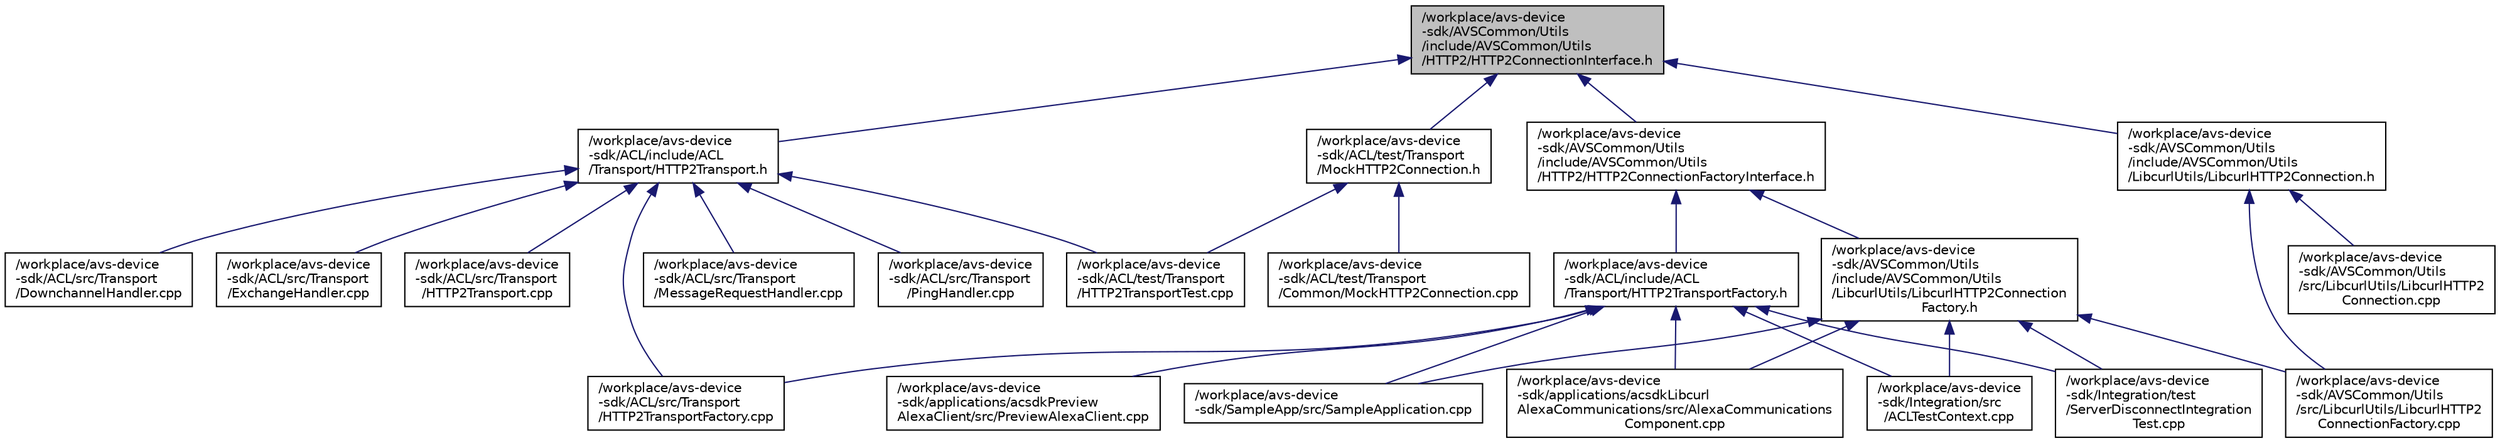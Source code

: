 digraph "/workplace/avs-device-sdk/AVSCommon/Utils/include/AVSCommon/Utils/HTTP2/HTTP2ConnectionInterface.h"
{
  edge [fontname="Helvetica",fontsize="10",labelfontname="Helvetica",labelfontsize="10"];
  node [fontname="Helvetica",fontsize="10",shape=record];
  Node20 [label="/workplace/avs-device\l-sdk/AVSCommon/Utils\l/include/AVSCommon/Utils\l/HTTP2/HTTP2ConnectionInterface.h",height=0.2,width=0.4,color="black", fillcolor="grey75", style="filled", fontcolor="black"];
  Node20 -> Node21 [dir="back",color="midnightblue",fontsize="10",style="solid",fontname="Helvetica"];
  Node21 [label="/workplace/avs-device\l-sdk/ACL/include/ACL\l/Transport/HTTP2Transport.h",height=0.2,width=0.4,color="black", fillcolor="white", style="filled",URL="$_h_t_t_p2_transport_8h.html"];
  Node21 -> Node22 [dir="back",color="midnightblue",fontsize="10",style="solid",fontname="Helvetica"];
  Node22 [label="/workplace/avs-device\l-sdk/ACL/src/Transport\l/DownchannelHandler.cpp",height=0.2,width=0.4,color="black", fillcolor="white", style="filled",URL="$_downchannel_handler_8cpp.html"];
  Node21 -> Node23 [dir="back",color="midnightblue",fontsize="10",style="solid",fontname="Helvetica"];
  Node23 [label="/workplace/avs-device\l-sdk/ACL/src/Transport\l/ExchangeHandler.cpp",height=0.2,width=0.4,color="black", fillcolor="white", style="filled",URL="$_exchange_handler_8cpp.html"];
  Node21 -> Node24 [dir="back",color="midnightblue",fontsize="10",style="solid",fontname="Helvetica"];
  Node24 [label="/workplace/avs-device\l-sdk/ACL/src/Transport\l/HTTP2Transport.cpp",height=0.2,width=0.4,color="black", fillcolor="white", style="filled",URL="$_h_t_t_p2_transport_8cpp.html"];
  Node21 -> Node25 [dir="back",color="midnightblue",fontsize="10",style="solid",fontname="Helvetica"];
  Node25 [label="/workplace/avs-device\l-sdk/ACL/src/Transport\l/HTTP2TransportFactory.cpp",height=0.2,width=0.4,color="black", fillcolor="white", style="filled",URL="$_h_t_t_p2_transport_factory_8cpp.html"];
  Node21 -> Node26 [dir="back",color="midnightblue",fontsize="10",style="solid",fontname="Helvetica"];
  Node26 [label="/workplace/avs-device\l-sdk/ACL/src/Transport\l/MessageRequestHandler.cpp",height=0.2,width=0.4,color="black", fillcolor="white", style="filled",URL="$_message_request_handler_8cpp.html"];
  Node21 -> Node27 [dir="back",color="midnightblue",fontsize="10",style="solid",fontname="Helvetica"];
  Node27 [label="/workplace/avs-device\l-sdk/ACL/src/Transport\l/PingHandler.cpp",height=0.2,width=0.4,color="black", fillcolor="white", style="filled",URL="$_ping_handler_8cpp.html"];
  Node21 -> Node28 [dir="back",color="midnightblue",fontsize="10",style="solid",fontname="Helvetica"];
  Node28 [label="/workplace/avs-device\l-sdk/ACL/test/Transport\l/HTTP2TransportTest.cpp",height=0.2,width=0.4,color="black", fillcolor="white", style="filled",URL="$_h_t_t_p2_transport_test_8cpp.html"];
  Node20 -> Node29 [dir="back",color="midnightblue",fontsize="10",style="solid",fontname="Helvetica"];
  Node29 [label="/workplace/avs-device\l-sdk/ACL/test/Transport\l/MockHTTP2Connection.h",height=0.2,width=0.4,color="black", fillcolor="white", style="filled",URL="$_mock_h_t_t_p2_connection_8h.html"];
  Node29 -> Node30 [dir="back",color="midnightblue",fontsize="10",style="solid",fontname="Helvetica"];
  Node30 [label="/workplace/avs-device\l-sdk/ACL/test/Transport\l/Common/MockHTTP2Connection.cpp",height=0.2,width=0.4,color="black", fillcolor="white", style="filled",URL="$_mock_h_t_t_p2_connection_8cpp.html"];
  Node29 -> Node28 [dir="back",color="midnightblue",fontsize="10",style="solid",fontname="Helvetica"];
  Node20 -> Node31 [dir="back",color="midnightblue",fontsize="10",style="solid",fontname="Helvetica"];
  Node31 [label="/workplace/avs-device\l-sdk/AVSCommon/Utils\l/include/AVSCommon/Utils\l/HTTP2/HTTP2ConnectionFactoryInterface.h",height=0.2,width=0.4,color="black", fillcolor="white", style="filled",URL="$_h_t_t_p2_connection_factory_interface_8h.html"];
  Node31 -> Node32 [dir="back",color="midnightblue",fontsize="10",style="solid",fontname="Helvetica"];
  Node32 [label="/workplace/avs-device\l-sdk/ACL/include/ACL\l/Transport/HTTP2TransportFactory.h",height=0.2,width=0.4,color="black", fillcolor="white", style="filled",URL="$_h_t_t_p2_transport_factory_8h.html"];
  Node32 -> Node25 [dir="back",color="midnightblue",fontsize="10",style="solid",fontname="Helvetica"];
  Node32 -> Node33 [dir="back",color="midnightblue",fontsize="10",style="solid",fontname="Helvetica"];
  Node33 [label="/workplace/avs-device\l-sdk/applications/acsdkLibcurl\lAlexaCommunications/src/AlexaCommunications\lComponent.cpp",height=0.2,width=0.4,color="black", fillcolor="white", style="filled",URL="$_alexa_communications_component_8cpp.html"];
  Node32 -> Node34 [dir="back",color="midnightblue",fontsize="10",style="solid",fontname="Helvetica"];
  Node34 [label="/workplace/avs-device\l-sdk/applications/acsdkPreview\lAlexaClient/src/PreviewAlexaClient.cpp",height=0.2,width=0.4,color="black", fillcolor="white", style="filled",URL="$_preview_alexa_client_8cpp.html"];
  Node32 -> Node35 [dir="back",color="midnightblue",fontsize="10",style="solid",fontname="Helvetica"];
  Node35 [label="/workplace/avs-device\l-sdk/Integration/src\l/ACLTestContext.cpp",height=0.2,width=0.4,color="black", fillcolor="white", style="filled",URL="$_a_c_l_test_context_8cpp.html"];
  Node32 -> Node36 [dir="back",color="midnightblue",fontsize="10",style="solid",fontname="Helvetica"];
  Node36 [label="/workplace/avs-device\l-sdk/Integration/test\l/ServerDisconnectIntegration\lTest.cpp",height=0.2,width=0.4,color="black", fillcolor="white", style="filled",URL="$_server_disconnect_integration_test_8cpp.html"];
  Node32 -> Node37 [dir="back",color="midnightblue",fontsize="10",style="solid",fontname="Helvetica"];
  Node37 [label="/workplace/avs-device\l-sdk/SampleApp/src/SampleApplication.cpp",height=0.2,width=0.4,color="black", fillcolor="white", style="filled",URL="$_sample_application_8cpp.html"];
  Node31 -> Node38 [dir="back",color="midnightblue",fontsize="10",style="solid",fontname="Helvetica"];
  Node38 [label="/workplace/avs-device\l-sdk/AVSCommon/Utils\l/include/AVSCommon/Utils\l/LibcurlUtils/LibcurlHTTP2Connection\lFactory.h",height=0.2,width=0.4,color="black", fillcolor="white", style="filled",URL="$_libcurl_h_t_t_p2_connection_factory_8h.html"];
  Node38 -> Node33 [dir="back",color="midnightblue",fontsize="10",style="solid",fontname="Helvetica"];
  Node38 -> Node39 [dir="back",color="midnightblue",fontsize="10",style="solid",fontname="Helvetica"];
  Node39 [label="/workplace/avs-device\l-sdk/AVSCommon/Utils\l/src/LibcurlUtils/LibcurlHTTP2\lConnectionFactory.cpp",height=0.2,width=0.4,color="black", fillcolor="white", style="filled",URL="$_libcurl_h_t_t_p2_connection_factory_8cpp.html"];
  Node38 -> Node35 [dir="back",color="midnightblue",fontsize="10",style="solid",fontname="Helvetica"];
  Node38 -> Node36 [dir="back",color="midnightblue",fontsize="10",style="solid",fontname="Helvetica"];
  Node38 -> Node37 [dir="back",color="midnightblue",fontsize="10",style="solid",fontname="Helvetica"];
  Node20 -> Node40 [dir="back",color="midnightblue",fontsize="10",style="solid",fontname="Helvetica"];
  Node40 [label="/workplace/avs-device\l-sdk/AVSCommon/Utils\l/include/AVSCommon/Utils\l/LibcurlUtils/LibcurlHTTP2Connection.h",height=0.2,width=0.4,color="black", fillcolor="white", style="filled",URL="$_libcurl_h_t_t_p2_connection_8h.html"];
  Node40 -> Node41 [dir="back",color="midnightblue",fontsize="10",style="solid",fontname="Helvetica"];
  Node41 [label="/workplace/avs-device\l-sdk/AVSCommon/Utils\l/src/LibcurlUtils/LibcurlHTTP2\lConnection.cpp",height=0.2,width=0.4,color="black", fillcolor="white", style="filled",URL="$_libcurl_h_t_t_p2_connection_8cpp.html"];
  Node40 -> Node39 [dir="back",color="midnightblue",fontsize="10",style="solid",fontname="Helvetica"];
}
